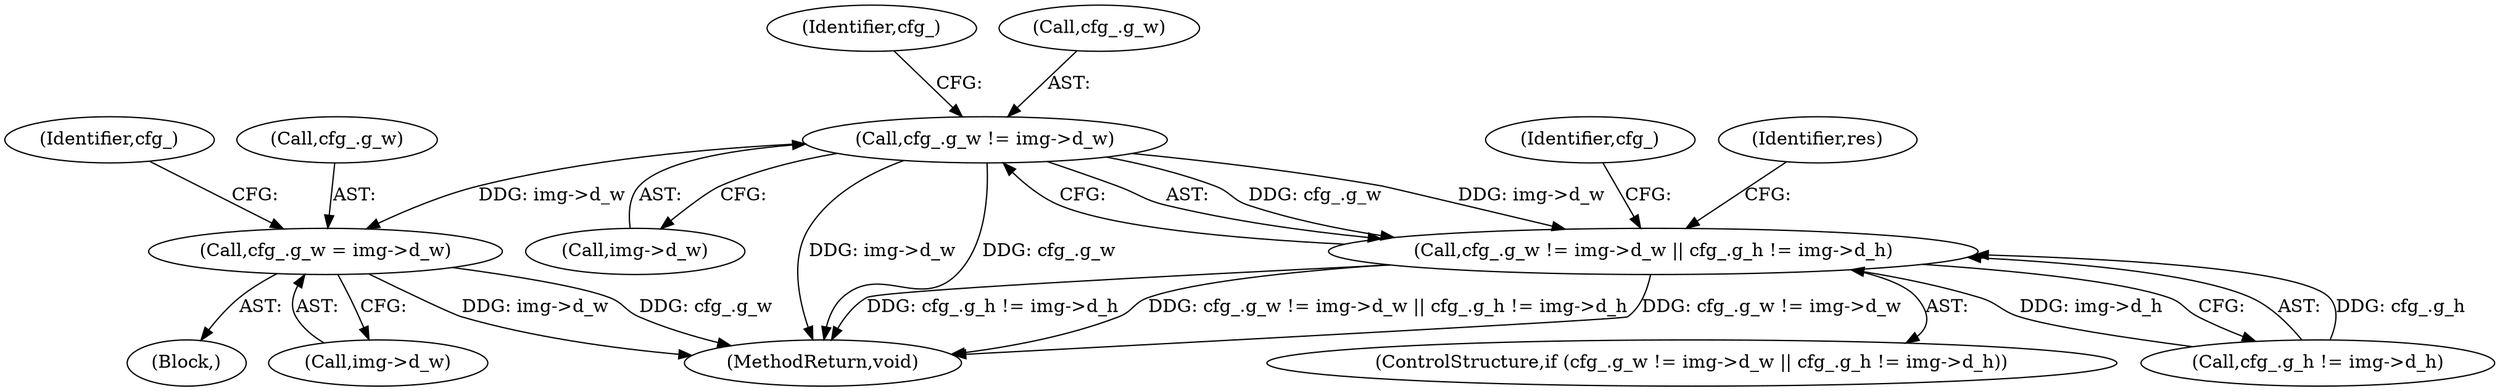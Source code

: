 digraph "0_Android_5a9753fca56f0eeb9f61e342b2fccffc364f9426_61@pointer" {
"1000111" [label="(Call,cfg_.g_w != img->d_w)"];
"1000110" [label="(Call,cfg_.g_w != img->d_w || cfg_.g_h != img->d_h)"];
"1000126" [label="(Call,cfg_.g_w = img->d_w)"];
"1000126" [label="(Call,cfg_.g_w = img->d_w)"];
"1000118" [label="(Call,cfg_.g_h != img->d_h)"];
"1000125" [label="(Block,)"];
"1000154" [label="(Identifier,res)"];
"1000109" [label="(ControlStructure,if (cfg_.g_w != img->d_w || cfg_.g_h != img->d_h))"];
"1000135" [label="(Identifier,cfg_)"];
"1000115" [label="(Call,img->d_w)"];
"1000168" [label="(MethodReturn,void)"];
"1000127" [label="(Call,cfg_.g_w)"];
"1000120" [label="(Identifier,cfg_)"];
"1000112" [label="(Call,cfg_.g_w)"];
"1000130" [label="(Call,img->d_w)"];
"1000110" [label="(Call,cfg_.g_w != img->d_w || cfg_.g_h != img->d_h)"];
"1000128" [label="(Identifier,cfg_)"];
"1000111" [label="(Call,cfg_.g_w != img->d_w)"];
"1000111" -> "1000110"  [label="AST: "];
"1000111" -> "1000115"  [label="CFG: "];
"1000112" -> "1000111"  [label="AST: "];
"1000115" -> "1000111"  [label="AST: "];
"1000120" -> "1000111"  [label="CFG: "];
"1000110" -> "1000111"  [label="CFG: "];
"1000111" -> "1000168"  [label="DDG: img->d_w"];
"1000111" -> "1000168"  [label="DDG: cfg_.g_w"];
"1000111" -> "1000110"  [label="DDG: cfg_.g_w"];
"1000111" -> "1000110"  [label="DDG: img->d_w"];
"1000111" -> "1000126"  [label="DDG: img->d_w"];
"1000110" -> "1000109"  [label="AST: "];
"1000110" -> "1000118"  [label="CFG: "];
"1000118" -> "1000110"  [label="AST: "];
"1000128" -> "1000110"  [label="CFG: "];
"1000154" -> "1000110"  [label="CFG: "];
"1000110" -> "1000168"  [label="DDG: cfg_.g_h != img->d_h"];
"1000110" -> "1000168"  [label="DDG: cfg_.g_w != img->d_w || cfg_.g_h != img->d_h"];
"1000110" -> "1000168"  [label="DDG: cfg_.g_w != img->d_w"];
"1000118" -> "1000110"  [label="DDG: cfg_.g_h"];
"1000118" -> "1000110"  [label="DDG: img->d_h"];
"1000126" -> "1000125"  [label="AST: "];
"1000126" -> "1000130"  [label="CFG: "];
"1000127" -> "1000126"  [label="AST: "];
"1000130" -> "1000126"  [label="AST: "];
"1000135" -> "1000126"  [label="CFG: "];
"1000126" -> "1000168"  [label="DDG: img->d_w"];
"1000126" -> "1000168"  [label="DDG: cfg_.g_w"];
}
